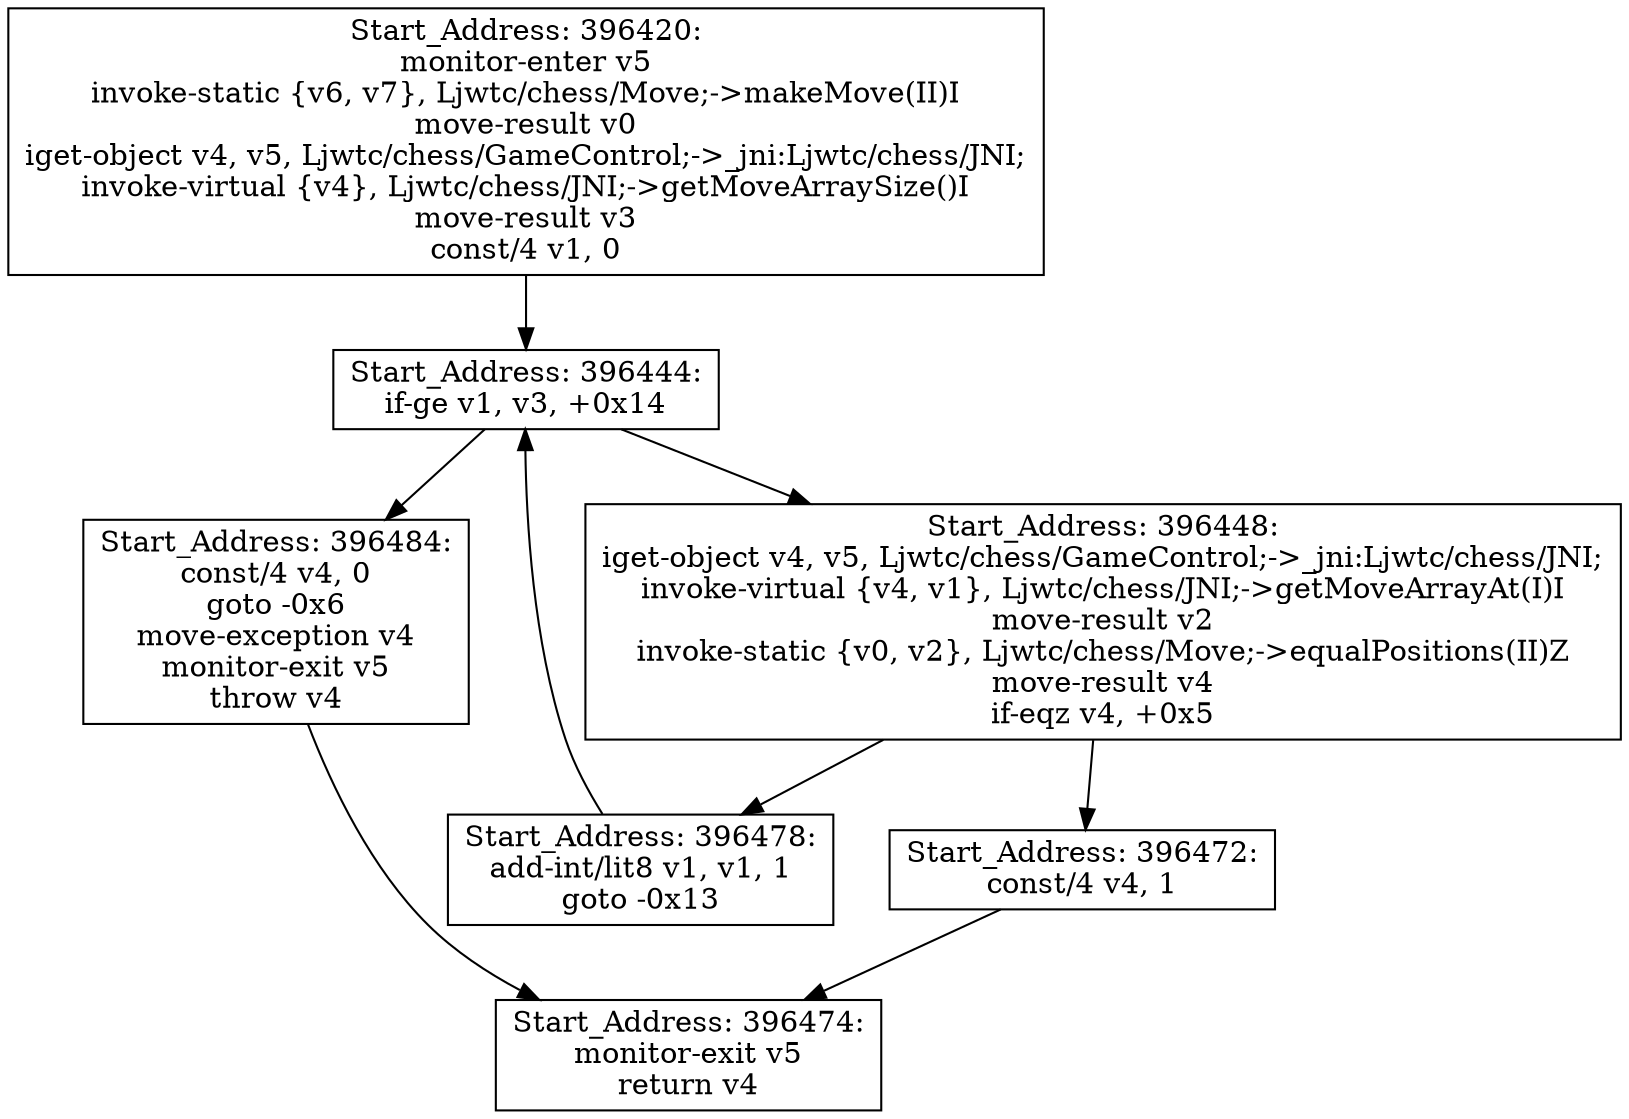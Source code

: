 digraph checkIsLegalMove {
	node [shape=rectangle]
	addr_396474 [label="Start_Address: 396474:
monitor-exit v5\nreturn v4\n"]
	addr_396478 [label="Start_Address: 396478:
add-int/lit8 v1, v1, 1\ngoto -0x13\n"]
	addr_396484 [label="Start_Address: 396484:
const/4 v4, 0\ngoto -0x6\nmove-exception v4\nmonitor-exit v5\nthrow v4\n"]
	addr_396420 [label="Start_Address: 396420:
monitor-enter v5\ninvoke-static {v6, v7}, Ljwtc/chess/Move;->makeMove(II)I\nmove-result v0\niget-object v4, v5, Ljwtc/chess/GameControl;->_jni:Ljwtc/chess/JNI;\ninvoke-virtual {v4}, Ljwtc/chess/JNI;->getMoveArraySize()I\nmove-result v3\nconst/4 v1, 0\n", root=true]
	addr_396444 [label="Start_Address: 396444:
if-ge v1, v3, +0x14\n"]
	addr_396448 [label="Start_Address: 396448:
iget-object v4, v5, Ljwtc/chess/GameControl;->_jni:Ljwtc/chess/JNI;\ninvoke-virtual {v4, v1}, Ljwtc/chess/JNI;->getMoveArrayAt(I)I\nmove-result v2\ninvoke-static {v0, v2}, Ljwtc/chess/Move;->equalPositions(II)Z\nmove-result v4\nif-eqz v4, +0x5\n"]
	addr_396472 [label="Start_Address: 396472:
const/4 v4, 1\n"]
	addr_396478 -> addr_396444
	addr_396484 -> addr_396474
	addr_396420 -> addr_396444
	addr_396444 -> addr_396448
	addr_396444 -> addr_396484
	addr_396448 -> addr_396472
	addr_396448 -> addr_396478
	addr_396472 -> addr_396474
}